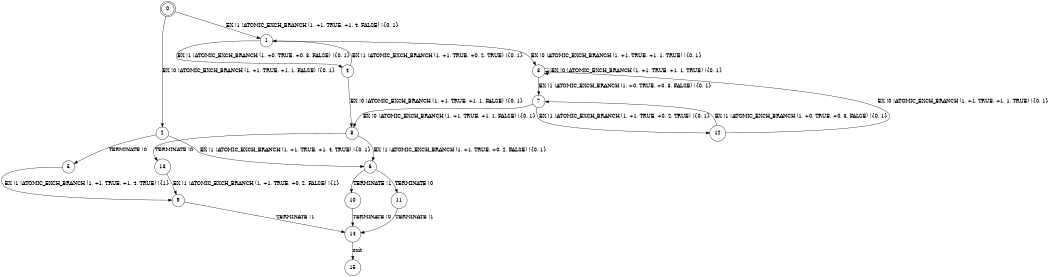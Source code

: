 digraph BCG {
size = "7, 10.5";
center = TRUE;
node [shape = circle];
0 [peripheries = 2];
0 -> 1 [label = "EX !1 !ATOMIC_EXCH_BRANCH (1, +1, TRUE, +1, 4, FALSE) !{0, 1}"];
0 -> 2 [label = "EX !0 !ATOMIC_EXCH_BRANCH (1, +1, TRUE, +1, 1, FALSE) !{0, 1}"];
1 -> 3 [label = "EX !0 !ATOMIC_EXCH_BRANCH (1, +1, TRUE, +1, 1, TRUE) !{0, 1}"];
1 -> 4 [label = "EX !1 !ATOMIC_EXCH_BRANCH (1, +0, TRUE, +0, 3, FALSE) !{0, 1}"];
2 -> 5 [label = "TERMINATE !0"];
2 -> 6 [label = "EX !1 !ATOMIC_EXCH_BRANCH (1, +1, TRUE, +1, 4, TRUE) !{0, 1}"];
3 -> 7 [label = "EX !1 !ATOMIC_EXCH_BRANCH (1, +0, TRUE, +0, 3, FALSE) !{0, 1}"];
3 -> 3 [label = "EX !0 !ATOMIC_EXCH_BRANCH (1, +1, TRUE, +1, 1, TRUE) !{0, 1}"];
4 -> 8 [label = "EX !0 !ATOMIC_EXCH_BRANCH (1, +1, TRUE, +1, 1, FALSE) !{0, 1}"];
4 -> 1 [label = "EX !1 !ATOMIC_EXCH_BRANCH (1, +1, TRUE, +0, 2, TRUE) !{0, 1}"];
5 -> 9 [label = "EX !1 !ATOMIC_EXCH_BRANCH (1, +1, TRUE, +1, 4, TRUE) !{1}"];
6 -> 10 [label = "TERMINATE !1"];
6 -> 11 [label = "TERMINATE !0"];
7 -> 12 [label = "EX !1 !ATOMIC_EXCH_BRANCH (1, +1, TRUE, +0, 2, TRUE) !{0, 1}"];
7 -> 8 [label = "EX !0 !ATOMIC_EXCH_BRANCH (1, +1, TRUE, +1, 1, FALSE) !{0, 1}"];
8 -> 13 [label = "TERMINATE !0"];
8 -> 6 [label = "EX !1 !ATOMIC_EXCH_BRANCH (1, +1, TRUE, +0, 2, FALSE) !{0, 1}"];
9 -> 14 [label = "TERMINATE !1"];
10 -> 14 [label = "TERMINATE !0"];
11 -> 14 [label = "TERMINATE !1"];
12 -> 7 [label = "EX !1 !ATOMIC_EXCH_BRANCH (1, +0, TRUE, +0, 3, FALSE) !{0, 1}"];
12 -> 3 [label = "EX !0 !ATOMIC_EXCH_BRANCH (1, +1, TRUE, +1, 1, TRUE) !{0, 1}"];
13 -> 9 [label = "EX !1 !ATOMIC_EXCH_BRANCH (1, +1, TRUE, +0, 2, FALSE) !{1}"];
14 -> 15 [label = "exit"];
}
